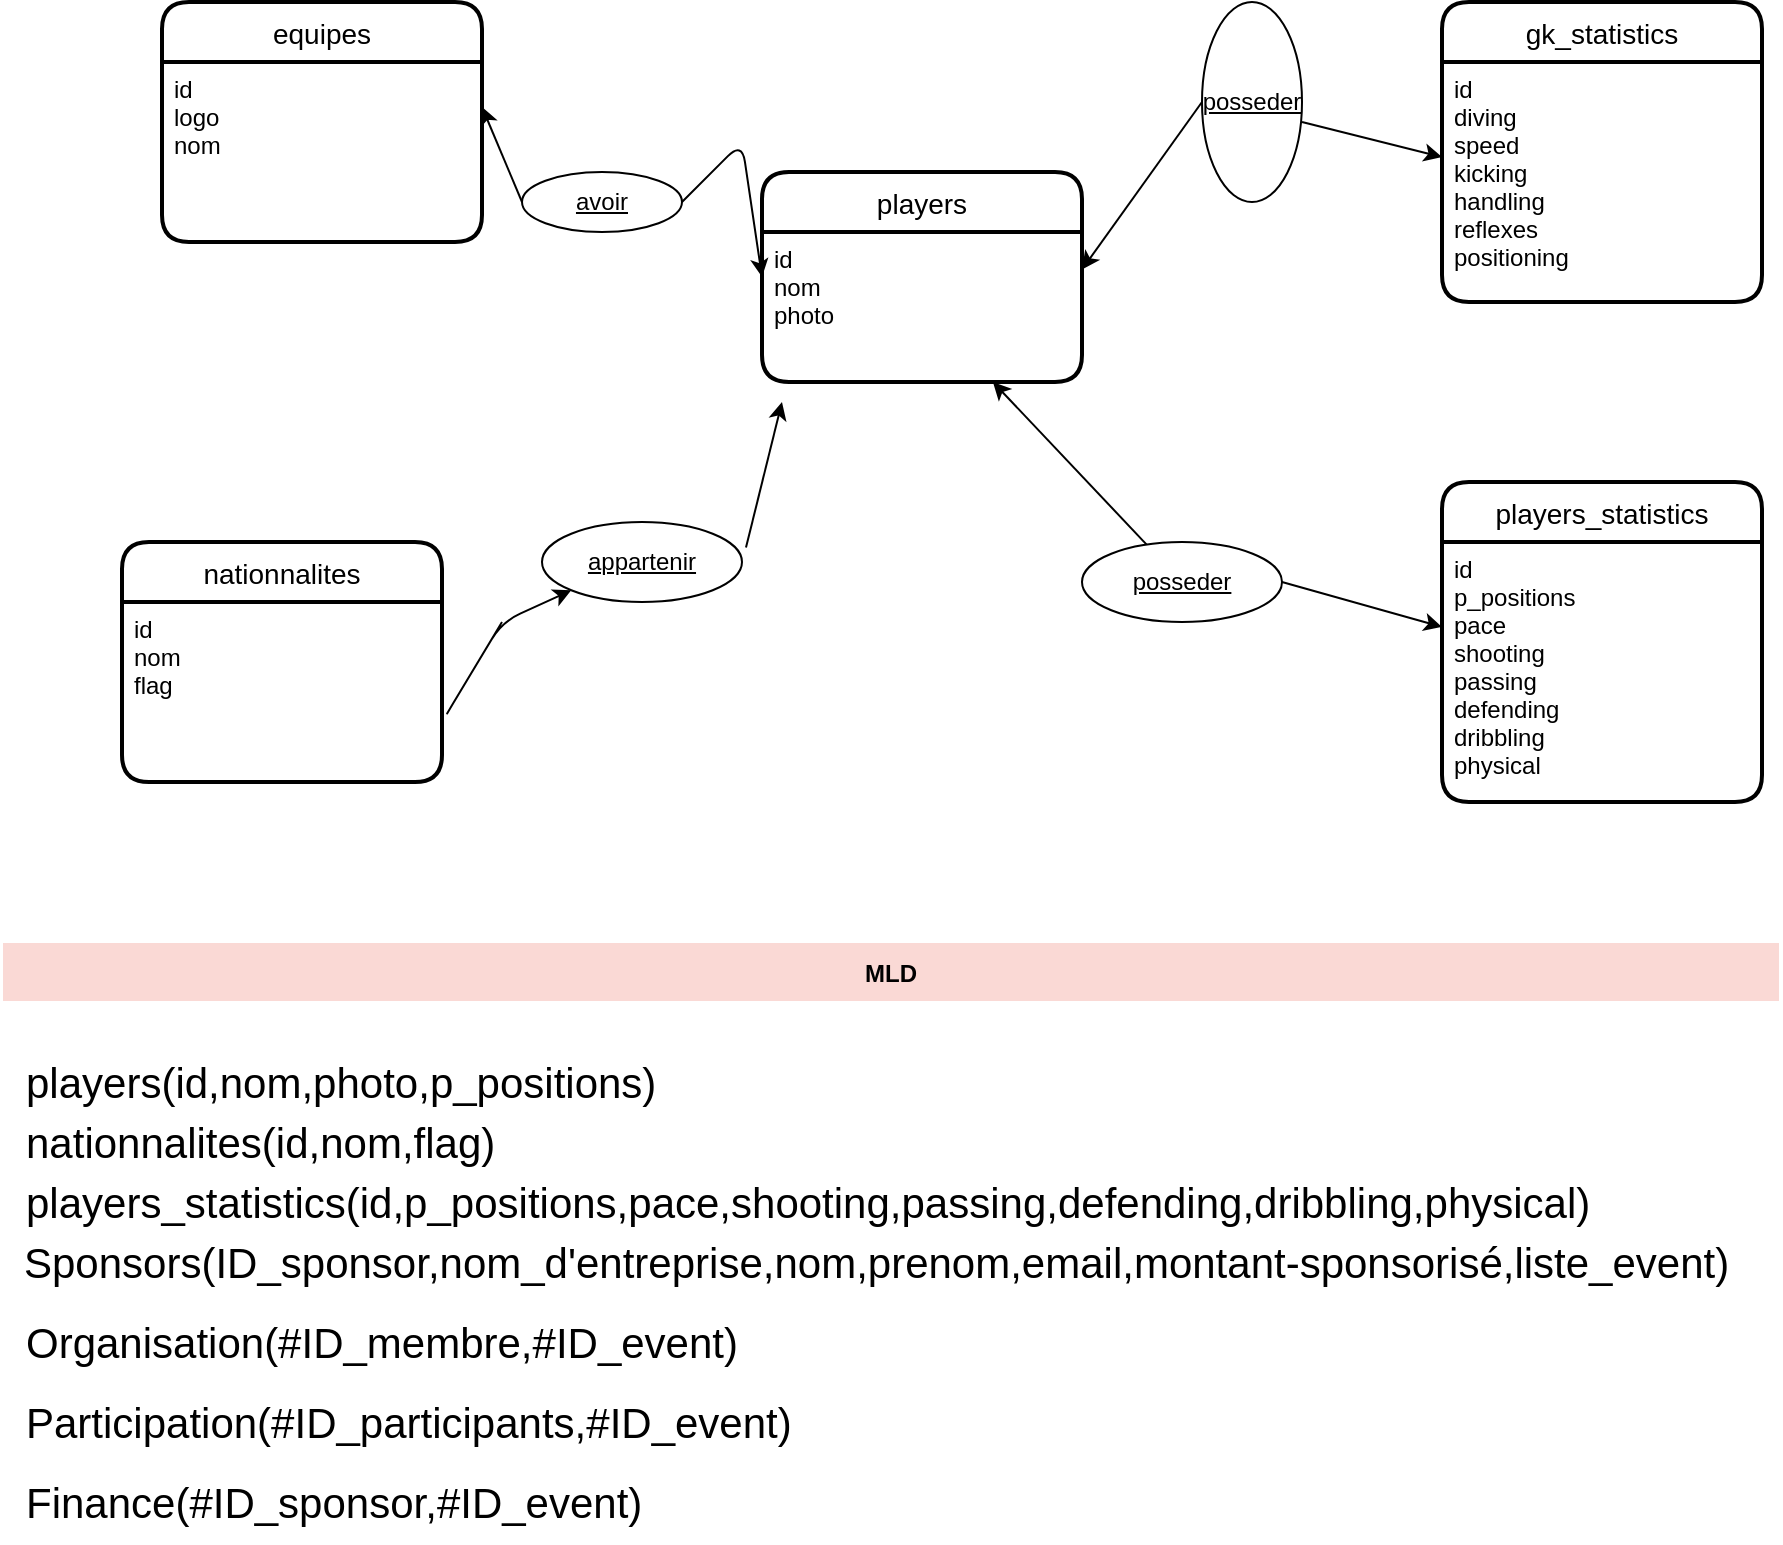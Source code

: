 <mxfile>
    <diagram id="cGn-ONZ2UqRtCUUEMDRJ" name="Page-1">
        <mxGraphModel dx="1829" dy="563" grid="1" gridSize="10" guides="1" tooltips="1" connect="1" arrows="1" fold="1" page="1" pageScale="1" pageWidth="850" pageHeight="1100" math="0" shadow="0">
            <root>
                <mxCell id="0"/>
                <mxCell id="1" parent="0"/>
                <mxCell id="2" value="equipes" style="swimlane;childLayout=stackLayout;horizontal=1;startSize=30;horizontalStack=0;rounded=1;fontSize=14;fontStyle=0;strokeWidth=2;resizeParent=0;resizeLast=1;shadow=0;dashed=0;align=center;" vertex="1" parent="1">
                    <mxGeometry x="30" y="40" width="160" height="120" as="geometry"/>
                </mxCell>
                <mxCell id="3" value="id &#10;logo&#10;nom" style="align=left;strokeColor=none;fillColor=none;spacingLeft=4;fontSize=12;verticalAlign=top;resizable=0;rotatable=0;part=1;" vertex="1" parent="2">
                    <mxGeometry y="30" width="160" height="90" as="geometry"/>
                </mxCell>
                <mxCell id="4" value="nationnalites" style="swimlane;childLayout=stackLayout;horizontal=1;startSize=30;horizontalStack=0;rounded=1;fontSize=14;fontStyle=0;strokeWidth=2;resizeParent=0;resizeLast=1;shadow=0;dashed=0;align=center;" vertex="1" parent="1">
                    <mxGeometry x="10" y="310" width="160" height="120" as="geometry"/>
                </mxCell>
                <mxCell id="5" value="id&#10;nom&#10;flag" style="align=left;strokeColor=none;fillColor=none;spacingLeft=4;fontSize=12;verticalAlign=top;resizable=0;rotatable=0;part=1;" vertex="1" parent="4">
                    <mxGeometry y="30" width="160" height="90" as="geometry"/>
                </mxCell>
                <mxCell id="10" value="gk_statistics" style="swimlane;childLayout=stackLayout;horizontal=1;startSize=30;horizontalStack=0;rounded=1;fontSize=14;fontStyle=0;strokeWidth=2;resizeParent=0;resizeLast=1;shadow=0;dashed=0;align=center;" vertex="1" parent="1">
                    <mxGeometry x="670" y="40" width="160" height="150" as="geometry"/>
                </mxCell>
                <mxCell id="11" value="id&#10;diving&#10;speed&#10;kicking&#10;handling&#10;reflexes&#10;positioning&#10;" style="align=left;strokeColor=none;fillColor=none;spacingLeft=4;fontSize=12;verticalAlign=top;resizable=0;rotatable=0;part=1;" vertex="1" parent="10">
                    <mxGeometry y="30" width="160" height="120" as="geometry"/>
                </mxCell>
                <mxCell id="13" value="players_statistics" style="swimlane;childLayout=stackLayout;horizontal=1;startSize=30;horizontalStack=0;rounded=1;fontSize=14;fontStyle=0;strokeWidth=2;resizeParent=0;resizeLast=1;shadow=0;dashed=0;align=center;" vertex="1" parent="1">
                    <mxGeometry x="670" y="280" width="160" height="160" as="geometry"/>
                </mxCell>
                <mxCell id="14" value="id&#10;p_positions&#10;pace&#10;shooting&#10;passing&#10;defending&#10;dribbling&#10;physical" style="align=left;strokeColor=none;fillColor=none;spacingLeft=4;fontSize=12;verticalAlign=top;resizable=0;rotatable=0;part=1;fontStyle=0" vertex="1" parent="13">
                    <mxGeometry y="30" width="160" height="130" as="geometry"/>
                </mxCell>
                <mxCell id="15" value="players" style="swimlane;childLayout=stackLayout;horizontal=1;startSize=30;horizontalStack=0;rounded=1;fontSize=14;fontStyle=0;strokeWidth=2;resizeParent=0;resizeLast=1;shadow=0;dashed=0;align=center;" vertex="1" parent="1">
                    <mxGeometry x="330" y="125" width="160" height="105" as="geometry"/>
                </mxCell>
                <mxCell id="16" value="id&#10;nom&#10;photo&#10;" style="align=left;strokeColor=none;fillColor=none;spacingLeft=4;fontSize=12;verticalAlign=top;resizable=0;rotatable=0;part=1;" vertex="1" parent="15">
                    <mxGeometry y="30" width="160" height="75" as="geometry"/>
                </mxCell>
                <mxCell id="25" style="edgeStyle=none;html=1;" edge="1" parent="1" source="24" target="16">
                    <mxGeometry relative="1" as="geometry"/>
                </mxCell>
                <mxCell id="26" style="edgeStyle=none;html=1;exitX=1;exitY=0.5;exitDx=0;exitDy=0;" edge="1" parent="1" source="24" target="14">
                    <mxGeometry relative="1" as="geometry"/>
                </mxCell>
                <mxCell id="24" value="posseder" style="ellipse;whiteSpace=wrap;html=1;align=center;fontStyle=4;" vertex="1" parent="1">
                    <mxGeometry x="490" y="310" width="100" height="40" as="geometry"/>
                </mxCell>
                <mxCell id="30" style="edgeStyle=none;html=1;exitX=1.02;exitY=0.32;exitDx=0;exitDy=0;exitPerimeter=0;" edge="1" parent="1" source="31">
                    <mxGeometry relative="1" as="geometry">
                        <mxPoint x="320" y="270" as="sourcePoint"/>
                        <mxPoint x="340" y="240" as="targetPoint"/>
                    </mxGeometry>
                </mxCell>
                <mxCell id="31" value="appartenir" style="ellipse;whiteSpace=wrap;html=1;align=center;fontStyle=4;" vertex="1" parent="1">
                    <mxGeometry x="220" y="300" width="100" height="40" as="geometry"/>
                </mxCell>
                <mxCell id="32" style="edgeStyle=none;html=1;entryX=0;entryY=1;entryDx=0;entryDy=0;" edge="1" parent="1" target="31">
                    <mxGeometry relative="1" as="geometry">
                        <mxPoint x="200" y="350" as="sourcePoint"/>
                        <mxPoint x="680" y="357.5" as="targetPoint"/>
                        <Array as="points">
                            <mxPoint x="170" y="400"/>
                            <mxPoint x="200" y="350"/>
                        </Array>
                    </mxGeometry>
                </mxCell>
                <mxCell id="33" value="avoir" style="ellipse;whiteSpace=wrap;html=1;align=center;fontStyle=4;" vertex="1" parent="1">
                    <mxGeometry x="210" y="125" width="80" height="30" as="geometry"/>
                </mxCell>
                <mxCell id="36" style="edgeStyle=none;html=1;exitX=0;exitY=0.5;exitDx=0;exitDy=0;entryX=1;entryY=0.25;entryDx=0;entryDy=0;" edge="1" parent="1" source="33" target="3">
                    <mxGeometry relative="1" as="geometry">
                        <mxPoint x="240" y="130" as="sourcePoint"/>
                        <mxPoint x="200" y="100" as="targetPoint"/>
                    </mxGeometry>
                </mxCell>
                <mxCell id="37" style="edgeStyle=none;html=1;exitX=1;exitY=0.5;exitDx=0;exitDy=0;" edge="1" parent="1" source="33">
                    <mxGeometry relative="1" as="geometry">
                        <mxPoint x="250" y="160" as="sourcePoint"/>
                        <mxPoint x="330" y="177.5" as="targetPoint"/>
                        <Array as="points">
                            <mxPoint x="320" y="110"/>
                        </Array>
                    </mxGeometry>
                </mxCell>
                <mxCell id="41" style="edgeStyle=none;html=1;exitX=0.5;exitY=1;exitDx=0;exitDy=0;entryX=1;entryY=0.25;entryDx=0;entryDy=0;" edge="1" parent="1" source="38" target="16">
                    <mxGeometry relative="1" as="geometry"/>
                </mxCell>
                <mxCell id="38" value="posseder" style="ellipse;whiteSpace=wrap;html=1;align=center;fontStyle=4;direction=south;" vertex="1" parent="1">
                    <mxGeometry x="550" y="40" width="50" height="100" as="geometry"/>
                </mxCell>
                <mxCell id="39" style="edgeStyle=none;html=1;" edge="1" parent="1">
                    <mxGeometry relative="1" as="geometry">
                        <mxPoint x="600" y="100" as="sourcePoint"/>
                        <mxPoint x="670" y="117.5" as="targetPoint"/>
                    </mxGeometry>
                </mxCell>
                <mxCell id="44" value="MLD" style="swimlane;strokeWidth=1;startSize=30;fillColor=#fad9d5;strokeColor=#FFFFFF;fontColor=#000000;" vertex="1" parent="1">
                    <mxGeometry x="-50" y="510" width="889" height="300" as="geometry"/>
                </mxCell>
                <mxCell id="45" value="players(id,nom,photo,p_positions)" style="text;html=1;align=left;verticalAlign=middle;resizable=0;points=[];autosize=1;strokeColor=none;fillColor=none;fontSize=21;" vertex="1" parent="44">
                    <mxGeometry x="10" y="50" width="340" height="40" as="geometry"/>
                </mxCell>
                <mxCell id="46" value="&lt;span style=&quot;&quot;&gt;nationnalites(id,nom,flag)&lt;/span&gt;" style="text;html=1;align=left;verticalAlign=middle;resizable=0;points=[];autosize=1;strokeColor=none;fillColor=none;fontSize=21;" vertex="1" parent="44">
                    <mxGeometry x="10" y="80" width="260" height="40" as="geometry"/>
                </mxCell>
                <mxCell id="47" value="&lt;span style=&quot;&quot;&gt;players_statistics(id,p_positions,pace,shooting,passing,defending,dribbling,physical)&lt;/span&gt;" style="text;html=1;align=left;verticalAlign=middle;resizable=0;points=[];autosize=1;strokeColor=none;fillColor=none;fontSize=21;" vertex="1" parent="44">
                    <mxGeometry x="10" y="110" width="810" height="40" as="geometry"/>
                </mxCell>
                <mxCell id="48" value="Sponsors(ID_sponsor,nom_d'entreprise,nom,prenom,email,montant-sponsorisé,liste_event)" style="text;html=1;align=left;verticalAlign=middle;resizable=0;points=[];autosize=1;strokeColor=none;fillColor=none;fontSize=21;" vertex="1" parent="44">
                    <mxGeometry x="9" y="140" width="880" height="40" as="geometry"/>
                </mxCell>
                <mxCell id="49" value="Organisation(#ID_membre,#ID_event)" style="text;html=1;align=left;verticalAlign=middle;resizable=0;points=[];autosize=1;strokeColor=none;fillColor=none;fontSize=21;" vertex="1" parent="44">
                    <mxGeometry x="10" y="180" width="380" height="40" as="geometry"/>
                </mxCell>
                <mxCell id="50" value="Participation(#ID_participants,#ID_event)" style="text;html=1;align=left;verticalAlign=middle;resizable=0;points=[];autosize=1;strokeColor=none;fillColor=none;fontSize=21;" vertex="1" parent="44">
                    <mxGeometry x="10" y="220" width="410" height="40" as="geometry"/>
                </mxCell>
                <mxCell id="51" value="Finance(#ID_sponsor,#ID_event)" style="text;html=1;align=left;verticalAlign=middle;resizable=0;points=[];autosize=1;strokeColor=none;fillColor=none;fontSize=21;" vertex="1" parent="44">
                    <mxGeometry x="10" y="260" width="330" height="40" as="geometry"/>
                </mxCell>
            </root>
        </mxGraphModel>
    </diagram>
</mxfile>